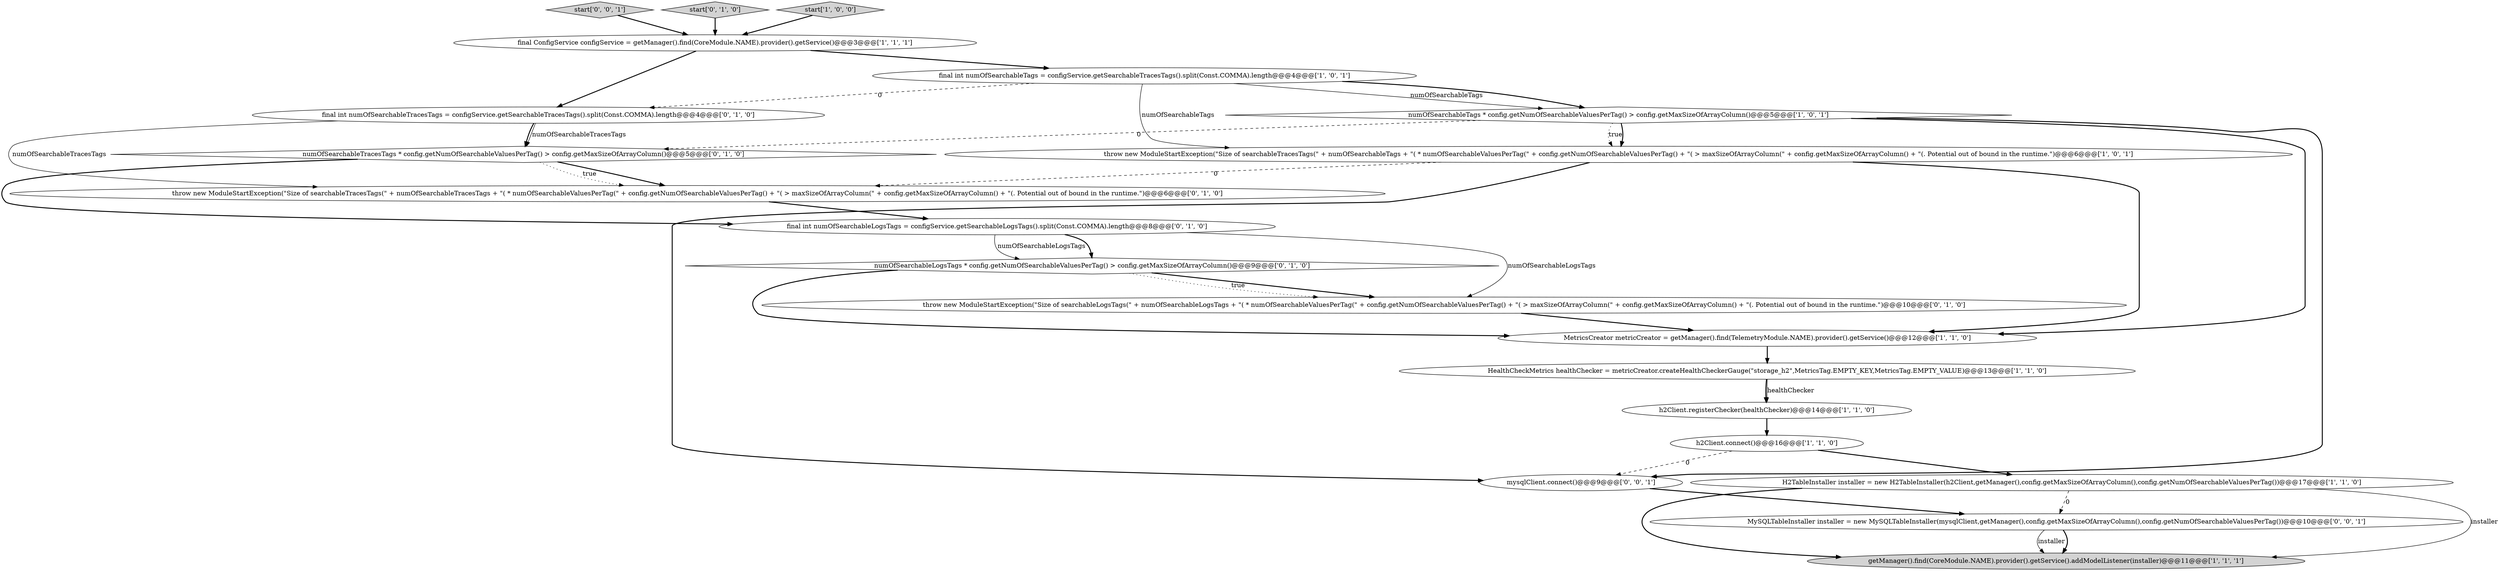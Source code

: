 digraph {
20 [style = filled, label = "mysqlClient.connect()@@@9@@@['0', '0', '1']", fillcolor = white, shape = ellipse image = "AAA0AAABBB3BBB"];
19 [style = filled, label = "start['0', '0', '1']", fillcolor = lightgray, shape = diamond image = "AAA0AAABBB3BBB"];
13 [style = filled, label = "numOfSearchableTracesTags * config.getNumOfSearchableValuesPerTag() > config.getMaxSizeOfArrayColumn()@@@5@@@['0', '1', '0']", fillcolor = white, shape = diamond image = "AAA1AAABBB2BBB"];
4 [style = filled, label = "final int numOfSearchableTags = configService.getSearchableTracesTags().split(Const.COMMA).length@@@4@@@['1', '0', '1']", fillcolor = white, shape = ellipse image = "AAA0AAABBB1BBB"];
16 [style = filled, label = "final int numOfSearchableTracesTags = configService.getSearchableTracesTags().split(Const.COMMA).length@@@4@@@['0', '1', '0']", fillcolor = white, shape = ellipse image = "AAA1AAABBB2BBB"];
10 [style = filled, label = "H2TableInstaller installer = new H2TableInstaller(h2Client,getManager(),config.getMaxSizeOfArrayColumn(),config.getNumOfSearchableValuesPerTag())@@@17@@@['1', '1', '0']", fillcolor = white, shape = ellipse image = "AAA0AAABBB1BBB"];
2 [style = filled, label = "throw new ModuleStartException(\"Size of searchableTracesTags(\" + numOfSearchableTags + \"( * numOfSearchableValuesPerTag(\" + config.getNumOfSearchableValuesPerTag() + \"( > maxSizeOfArrayColumn(\" + config.getMaxSizeOfArrayColumn() + \"(. Potential out of bound in the runtime.\")@@@6@@@['1', '0', '1']", fillcolor = white, shape = ellipse image = "AAA0AAABBB1BBB"];
15 [style = filled, label = "throw new ModuleStartException(\"Size of searchableTracesTags(\" + numOfSearchableTracesTags + \"( * numOfSearchableValuesPerTag(\" + config.getNumOfSearchableValuesPerTag() + \"( > maxSizeOfArrayColumn(\" + config.getMaxSizeOfArrayColumn() + \"(. Potential out of bound in the runtime.\")@@@6@@@['0', '1', '0']", fillcolor = white, shape = ellipse image = "AAA1AAABBB2BBB"];
12 [style = filled, label = "final int numOfSearchableLogsTags = configService.getSearchableLogsTags().split(Const.COMMA).length@@@8@@@['0', '1', '0']", fillcolor = white, shape = ellipse image = "AAA1AAABBB2BBB"];
1 [style = filled, label = "numOfSearchableTags * config.getNumOfSearchableValuesPerTag() > config.getMaxSizeOfArrayColumn()@@@5@@@['1', '0', '1']", fillcolor = white, shape = diamond image = "AAA0AAABBB1BBB"];
8 [style = filled, label = "h2Client.connect()@@@16@@@['1', '1', '0']", fillcolor = white, shape = ellipse image = "AAA0AAABBB1BBB"];
7 [style = filled, label = "HealthCheckMetrics healthChecker = metricCreator.createHealthCheckerGauge(\"storage_h2\",MetricsTag.EMPTY_KEY,MetricsTag.EMPTY_VALUE)@@@13@@@['1', '1', '0']", fillcolor = white, shape = ellipse image = "AAA0AAABBB1BBB"];
17 [style = filled, label = "throw new ModuleStartException(\"Size of searchableLogsTags(\" + numOfSearchableLogsTags + \"( * numOfSearchableValuesPerTag(\" + config.getNumOfSearchableValuesPerTag() + \"( > maxSizeOfArrayColumn(\" + config.getMaxSizeOfArrayColumn() + \"(. Potential out of bound in the runtime.\")@@@10@@@['0', '1', '0']", fillcolor = white, shape = ellipse image = "AAA1AAABBB2BBB"];
3 [style = filled, label = "getManager().find(CoreModule.NAME).provider().getService().addModelListener(installer)@@@11@@@['1', '1', '1']", fillcolor = lightgray, shape = ellipse image = "AAA0AAABBB1BBB"];
14 [style = filled, label = "start['0', '1', '0']", fillcolor = lightgray, shape = diamond image = "AAA0AAABBB2BBB"];
18 [style = filled, label = "MySQLTableInstaller installer = new MySQLTableInstaller(mysqlClient,getManager(),config.getMaxSizeOfArrayColumn(),config.getNumOfSearchableValuesPerTag())@@@10@@@['0', '0', '1']", fillcolor = white, shape = ellipse image = "AAA0AAABBB3BBB"];
11 [style = filled, label = "numOfSearchableLogsTags * config.getNumOfSearchableValuesPerTag() > config.getMaxSizeOfArrayColumn()@@@9@@@['0', '1', '0']", fillcolor = white, shape = diamond image = "AAA1AAABBB2BBB"];
5 [style = filled, label = "final ConfigService configService = getManager().find(CoreModule.NAME).provider().getService()@@@3@@@['1', '1', '1']", fillcolor = white, shape = ellipse image = "AAA0AAABBB1BBB"];
9 [style = filled, label = "start['1', '0', '0']", fillcolor = lightgray, shape = diamond image = "AAA0AAABBB1BBB"];
0 [style = filled, label = "h2Client.registerChecker(healthChecker)@@@14@@@['1', '1', '0']", fillcolor = white, shape = ellipse image = "AAA0AAABBB1BBB"];
6 [style = filled, label = "MetricsCreator metricCreator = getManager().find(TelemetryModule.NAME).provider().getService()@@@12@@@['1', '1', '0']", fillcolor = white, shape = ellipse image = "AAA0AAABBB1BBB"];
14->5 [style = bold, label=""];
18->3 [style = bold, label=""];
7->0 [style = solid, label="healthChecker"];
4->1 [style = solid, label="numOfSearchableTags"];
13->15 [style = bold, label=""];
10->18 [style = dashed, label="0"];
19->5 [style = bold, label=""];
10->3 [style = solid, label="installer"];
15->12 [style = bold, label=""];
20->18 [style = bold, label=""];
4->16 [style = dashed, label="0"];
16->15 [style = solid, label="numOfSearchableTracesTags"];
0->8 [style = bold, label=""];
2->15 [style = dashed, label="0"];
11->17 [style = bold, label=""];
11->6 [style = bold, label=""];
16->13 [style = bold, label=""];
1->6 [style = bold, label=""];
12->11 [style = solid, label="numOfSearchableLogsTags"];
11->17 [style = dotted, label="true"];
5->4 [style = bold, label=""];
10->3 [style = bold, label=""];
4->1 [style = bold, label=""];
16->13 [style = solid, label="numOfSearchableTracesTags"];
18->3 [style = solid, label="installer"];
1->13 [style = dashed, label="0"];
8->20 [style = dashed, label="0"];
13->12 [style = bold, label=""];
17->6 [style = bold, label=""];
2->20 [style = bold, label=""];
7->0 [style = bold, label=""];
2->6 [style = bold, label=""];
1->2 [style = dotted, label="true"];
12->11 [style = bold, label=""];
13->15 [style = dotted, label="true"];
6->7 [style = bold, label=""];
1->20 [style = bold, label=""];
12->17 [style = solid, label="numOfSearchableLogsTags"];
9->5 [style = bold, label=""];
1->2 [style = bold, label=""];
8->10 [style = bold, label=""];
5->16 [style = bold, label=""];
4->2 [style = solid, label="numOfSearchableTags"];
}
